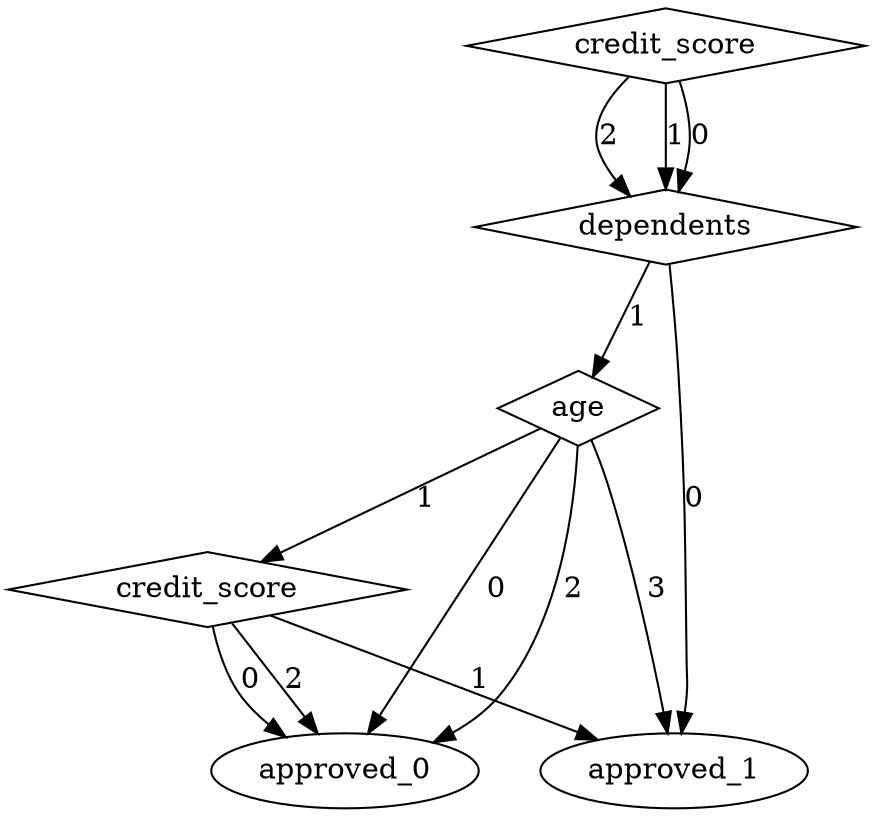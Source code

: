 digraph {
node [label=approved_0,style=""] approved_0
node [label=approved_1,style=""] approved_1
node [label=approved_0,style=""] approved_0
node [label=approved_1,style=""] approved_1
node [label=approved_0,style=""] approved_0
node [label=approved_0,style=""] approved_0
node [label=approved_1,style=""] approved_1
node [label=credit_score,shape="diamond",style=""] 3
node [label=age,shape="diamond",style=""] 2
node [label=dependents,shape="diamond",style=""] 1
node [label=credit_score,shape="diamond",style=""] 0

3 -> approved_0 [label="2"]
3 -> approved_1 [label="1"]
3 -> approved_0 [label="0"]
2 -> approved_1 [label="3"]
2 -> approved_0 [label="2"]
2 -> 3 [label="1"]
2 -> approved_0 [label="0"]
1 -> 2 [label="1"]
1 -> approved_1 [label="0"]
0 -> 1 [label="2"]
0 -> 1 [label="1"]
0 -> 1 [label="0"]
}